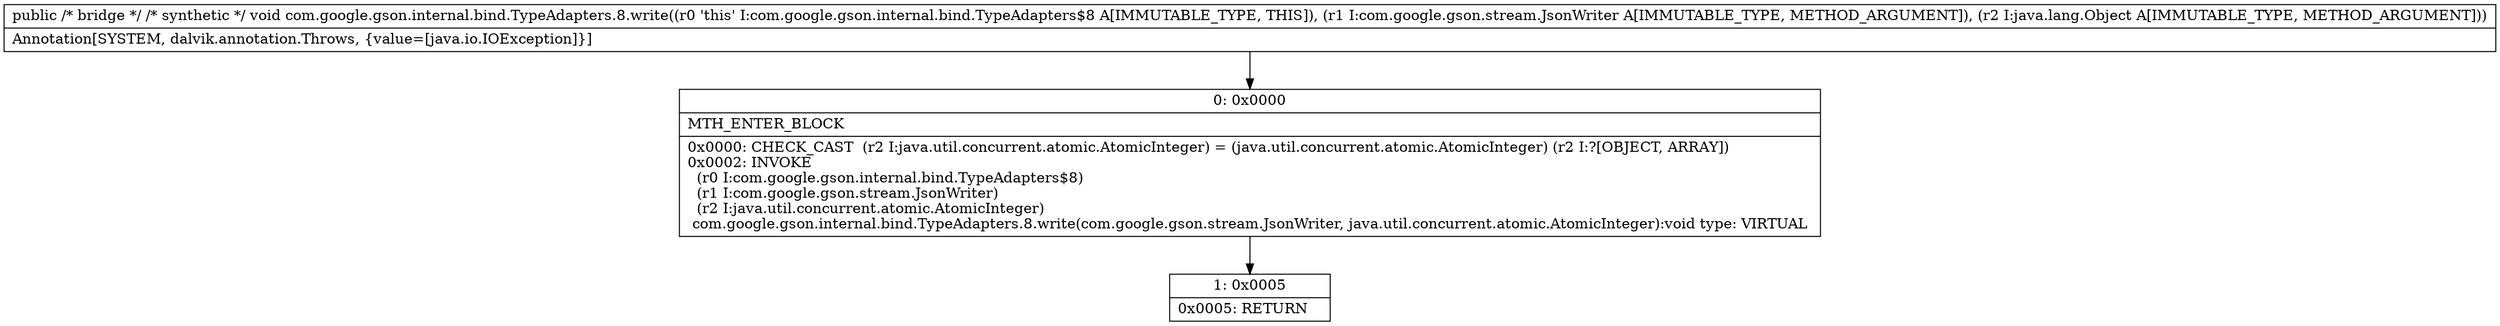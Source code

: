 digraph "CFG forcom.google.gson.internal.bind.TypeAdapters.8.write(Lcom\/google\/gson\/stream\/JsonWriter;Ljava\/lang\/Object;)V" {
Node_0 [shape=record,label="{0\:\ 0x0000|MTH_ENTER_BLOCK\l|0x0000: CHECK_CAST  (r2 I:java.util.concurrent.atomic.AtomicInteger) = (java.util.concurrent.atomic.AtomicInteger) (r2 I:?[OBJECT, ARRAY]) \l0x0002: INVOKE  \l  (r0 I:com.google.gson.internal.bind.TypeAdapters$8)\l  (r1 I:com.google.gson.stream.JsonWriter)\l  (r2 I:java.util.concurrent.atomic.AtomicInteger)\l com.google.gson.internal.bind.TypeAdapters.8.write(com.google.gson.stream.JsonWriter, java.util.concurrent.atomic.AtomicInteger):void type: VIRTUAL \l}"];
Node_1 [shape=record,label="{1\:\ 0x0005|0x0005: RETURN   \l}"];
MethodNode[shape=record,label="{public \/* bridge *\/ \/* synthetic *\/ void com.google.gson.internal.bind.TypeAdapters.8.write((r0 'this' I:com.google.gson.internal.bind.TypeAdapters$8 A[IMMUTABLE_TYPE, THIS]), (r1 I:com.google.gson.stream.JsonWriter A[IMMUTABLE_TYPE, METHOD_ARGUMENT]), (r2 I:java.lang.Object A[IMMUTABLE_TYPE, METHOD_ARGUMENT]))  | Annotation[SYSTEM, dalvik.annotation.Throws, \{value=[java.io.IOException]\}]\l}"];
MethodNode -> Node_0;
Node_0 -> Node_1;
}

